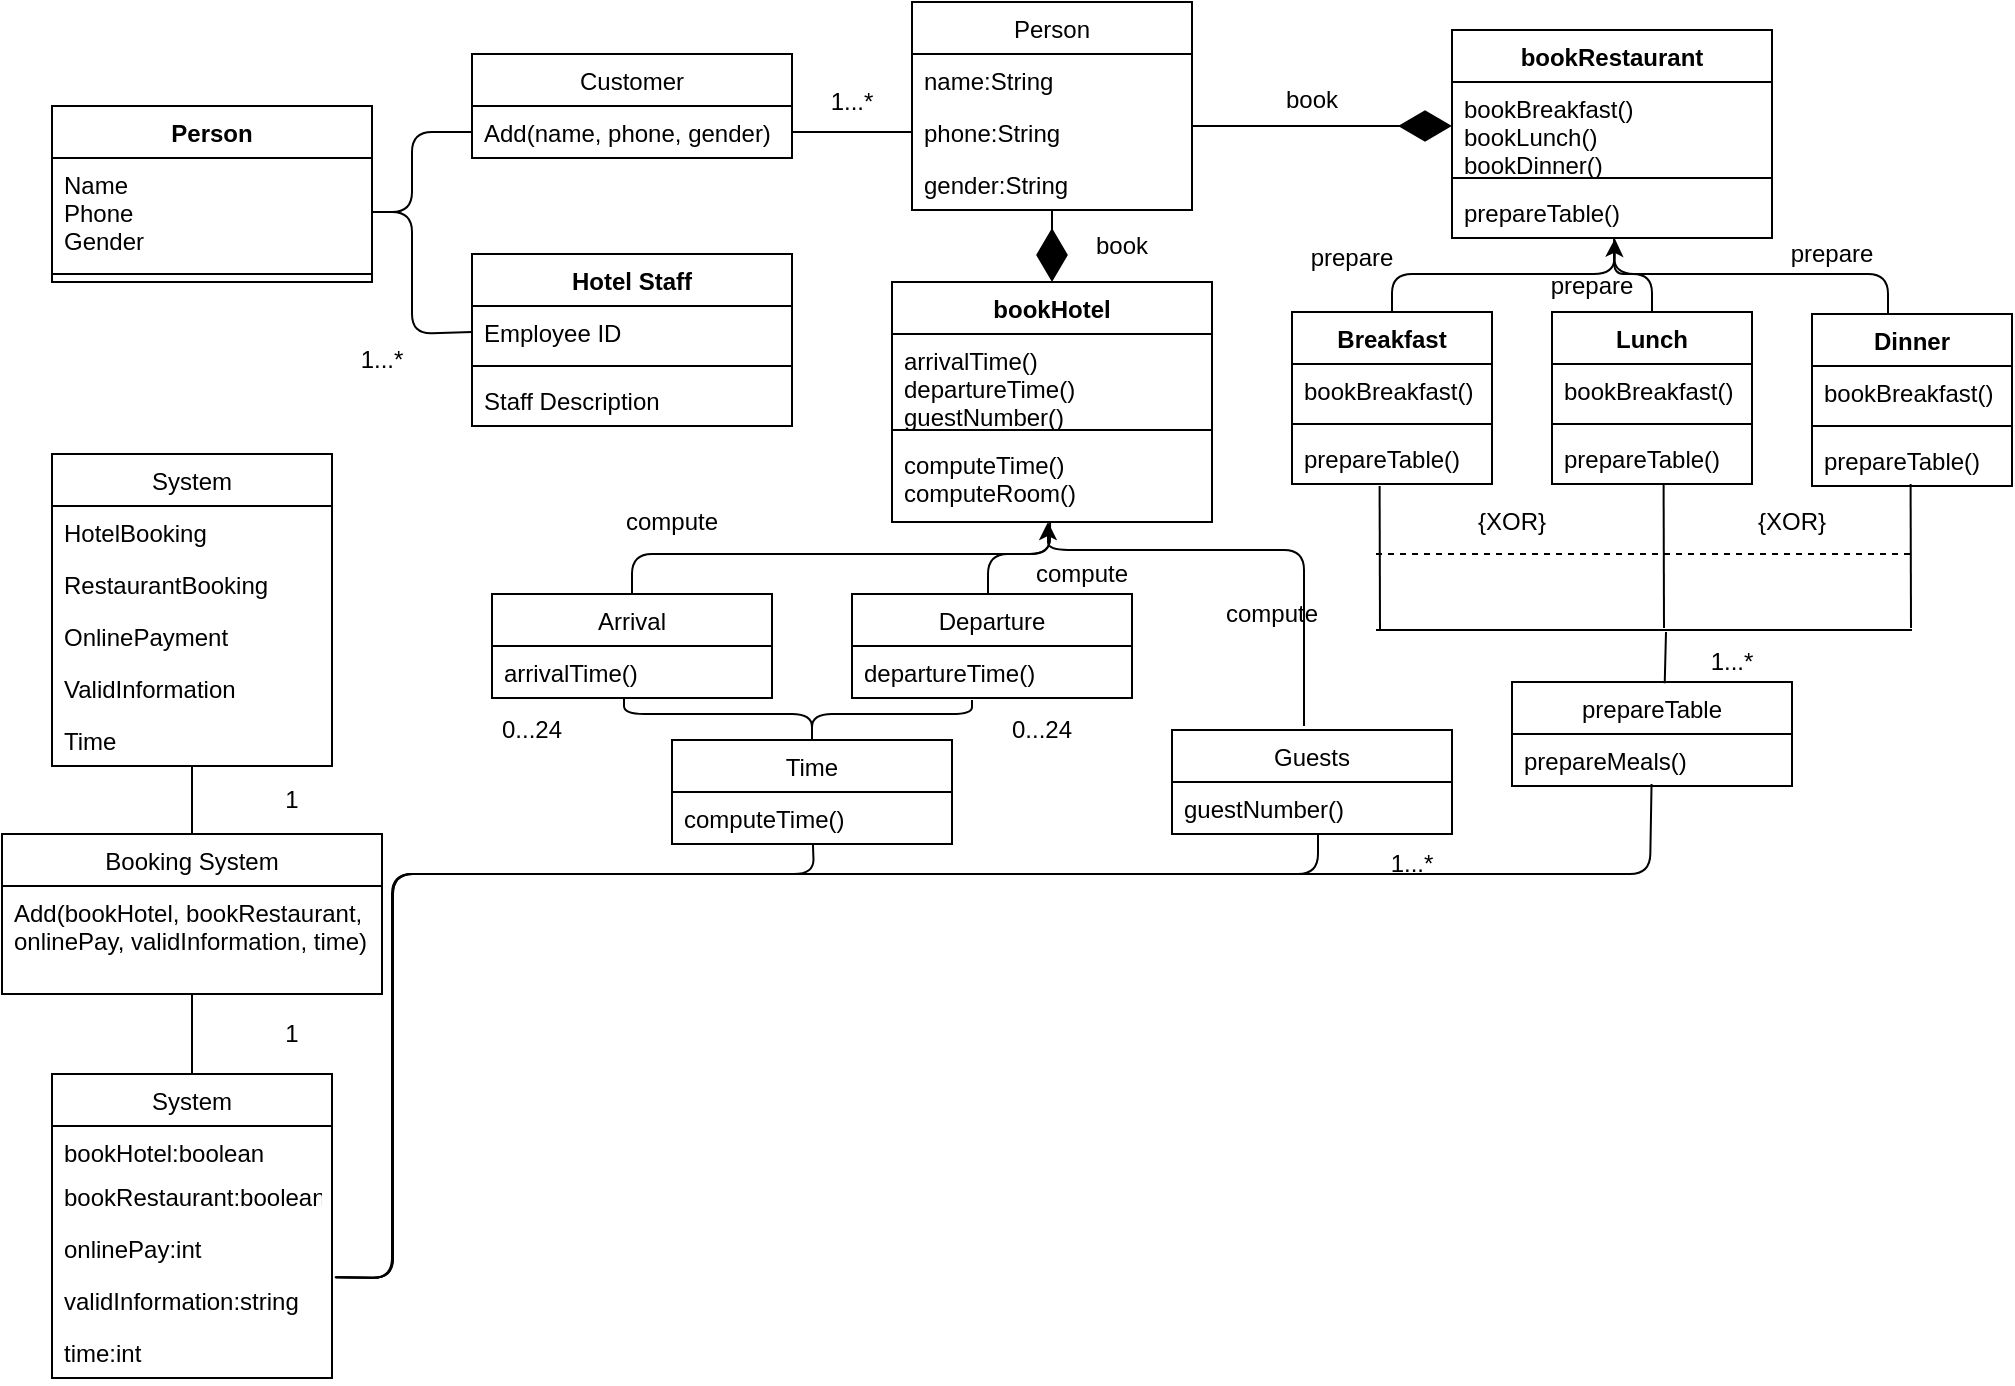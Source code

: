 <mxfile version="12.2.4" pages="1"><diagram id="x2YsTKBh3Nv__4gJezdH" name="Page-1"><mxGraphModel dx="1873" dy="549" grid="1" gridSize="10" guides="1" tooltips="1" connect="1" arrows="1" fold="1" page="1" pageScale="1" pageWidth="827" pageHeight="1169" math="0" shadow="0"><root><mxCell id="0"/><mxCell id="1" parent="0"/><mxCell id="2" value="Person" style="swimlane;fontStyle=1;align=center;verticalAlign=top;childLayout=stackLayout;horizontal=1;startSize=26;horizontalStack=0;resizeParent=1;resizeParentMax=0;resizeLast=0;collapsible=1;marginBottom=0;" parent="1" vertex="1"><mxGeometry x="20" y="76" width="160" height="88" as="geometry"/></mxCell><mxCell id="3" value="Name&#10;Phone&#10;Gender" style="text;strokeColor=none;fillColor=none;align=left;verticalAlign=top;spacingLeft=4;spacingRight=4;overflow=hidden;rotatable=0;points=[[0,0.5],[1,0.5]];portConstraint=eastwest;" parent="2" vertex="1"><mxGeometry y="26" width="160" height="54" as="geometry"/></mxCell><mxCell id="4" value="" style="line;strokeWidth=1;fillColor=none;align=left;verticalAlign=middle;spacingTop=-1;spacingLeft=3;spacingRight=3;rotatable=0;labelPosition=right;points=[];portConstraint=eastwest;" parent="2" vertex="1"><mxGeometry y="80" width="160" height="8" as="geometry"/></mxCell><mxCell id="6" value="Customer" style="swimlane;fontStyle=0;childLayout=stackLayout;horizontal=1;startSize=26;fillColor=none;horizontalStack=0;resizeParent=1;resizeParentMax=0;resizeLast=0;collapsible=1;marginBottom=0;" parent="1" vertex="1"><mxGeometry x="230" y="50" width="160" height="52" as="geometry"/></mxCell><mxCell id="7" value="Add(name, phone, gender)" style="text;strokeColor=none;fillColor=none;align=left;verticalAlign=top;spacingLeft=4;spacingRight=4;overflow=hidden;rotatable=0;points=[[0,0.5],[1,0.5]];portConstraint=eastwest;" parent="6" vertex="1"><mxGeometry y="26" width="160" height="26" as="geometry"/></mxCell><mxCell id="10" value="Hotel Staff" style="swimlane;fontStyle=1;align=center;verticalAlign=top;childLayout=stackLayout;horizontal=1;startSize=26;horizontalStack=0;resizeParent=1;resizeParentMax=0;resizeLast=0;collapsible=1;marginBottom=0;" parent="1" vertex="1"><mxGeometry x="230" y="150" width="160" height="86" as="geometry"/></mxCell><mxCell id="11" value="Employee ID" style="text;strokeColor=none;fillColor=none;align=left;verticalAlign=top;spacingLeft=4;spacingRight=4;overflow=hidden;rotatable=0;points=[[0,0.5],[1,0.5]];portConstraint=eastwest;" parent="10" vertex="1"><mxGeometry y="26" width="160" height="26" as="geometry"/></mxCell><mxCell id="12" value="" style="line;strokeWidth=1;fillColor=none;align=left;verticalAlign=middle;spacingTop=-1;spacingLeft=3;spacingRight=3;rotatable=0;labelPosition=right;points=[];portConstraint=eastwest;" parent="10" vertex="1"><mxGeometry y="52" width="160" height="8" as="geometry"/></mxCell><mxCell id="13" value="Staff Description" style="text;strokeColor=none;fillColor=none;align=left;verticalAlign=top;spacingLeft=4;spacingRight=4;overflow=hidden;rotatable=0;points=[[0,0.5],[1,0.5]];portConstraint=eastwest;" parent="10" vertex="1"><mxGeometry y="60" width="160" height="26" as="geometry"/></mxCell><mxCell id="14" value="" style="endArrow=none;html=1;entryX=0;entryY=0.5;entryDx=0;entryDy=0;exitX=1;exitY=0.5;exitDx=0;exitDy=0;" parent="1" source="3" target="7" edge="1"><mxGeometry width="50" height="50" relative="1" as="geometry"><mxPoint x="140" y="60" as="sourcePoint"/><mxPoint x="190" y="10" as="targetPoint"/><Array as="points"><mxPoint x="200" y="129"/><mxPoint x="200" y="89"/></Array></mxGeometry></mxCell><mxCell id="15" value="" style="endArrow=none;html=1;entryX=1;entryY=0.5;entryDx=0;entryDy=0;exitX=0;exitY=0.5;exitDx=0;exitDy=0;" parent="1" source="11" target="3" edge="1"><mxGeometry width="50" height="50" relative="1" as="geometry"><mxPoint x="160" y="280" as="sourcePoint"/><mxPoint x="210" y="230" as="targetPoint"/><Array as="points"><mxPoint x="200" y="190"/><mxPoint x="200" y="129"/></Array></mxGeometry></mxCell><mxCell id="16" value="Person" style="swimlane;fontStyle=0;childLayout=stackLayout;horizontal=1;startSize=26;fillColor=none;horizontalStack=0;resizeParent=1;resizeParentMax=0;resizeLast=0;collapsible=1;marginBottom=0;" parent="1" vertex="1"><mxGeometry x="450" y="24" width="140" height="104" as="geometry"/></mxCell><mxCell id="17" value="name:String" style="text;strokeColor=none;fillColor=none;align=left;verticalAlign=top;spacingLeft=4;spacingRight=4;overflow=hidden;rotatable=0;points=[[0,0.5],[1,0.5]];portConstraint=eastwest;" parent="16" vertex="1"><mxGeometry y="26" width="140" height="26" as="geometry"/></mxCell><mxCell id="18" value="phone:String" style="text;strokeColor=none;fillColor=none;align=left;verticalAlign=top;spacingLeft=4;spacingRight=4;overflow=hidden;rotatable=0;points=[[0,0.5],[1,0.5]];portConstraint=eastwest;" parent="16" vertex="1"><mxGeometry y="52" width="140" height="26" as="geometry"/></mxCell><mxCell id="19" value="gender:String" style="text;strokeColor=none;fillColor=none;align=left;verticalAlign=top;spacingLeft=4;spacingRight=4;overflow=hidden;rotatable=0;points=[[0,0.5],[1,0.5]];portConstraint=eastwest;" parent="16" vertex="1"><mxGeometry y="78" width="140" height="26" as="geometry"/></mxCell><mxCell id="20" value="" style="endArrow=none;html=1;entryX=0;entryY=0.5;entryDx=0;entryDy=0;exitX=1;exitY=0.5;exitDx=0;exitDy=0;" parent="1" source="7" target="18" edge="1"><mxGeometry width="50" height="50" relative="1" as="geometry"><mxPoint x="390" y="206" as="sourcePoint"/><mxPoint x="400" y="260" as="targetPoint"/></mxGeometry></mxCell><mxCell id="21" value="System" style="swimlane;fontStyle=0;childLayout=stackLayout;horizontal=1;startSize=26;fillColor=none;horizontalStack=0;resizeParent=1;resizeParentMax=0;resizeLast=0;collapsible=1;marginBottom=0;" parent="1" vertex="1"><mxGeometry x="20" y="250" width="140" height="156" as="geometry"/></mxCell><mxCell id="24" value="HotelBooking" style="text;strokeColor=none;fillColor=none;align=left;verticalAlign=top;spacingLeft=4;spacingRight=4;overflow=hidden;rotatable=0;points=[[0,0.5],[1,0.5]];portConstraint=eastwest;" parent="21" vertex="1"><mxGeometry y="26" width="140" height="26" as="geometry"/></mxCell><mxCell id="26" value="RestaurantBooking" style="text;strokeColor=none;fillColor=none;align=left;verticalAlign=top;spacingLeft=4;spacingRight=4;overflow=hidden;rotatable=0;points=[[0,0.5],[1,0.5]];portConstraint=eastwest;" parent="21" vertex="1"><mxGeometry y="52" width="140" height="26" as="geometry"/></mxCell><mxCell id="28" value="OnlinePayment" style="text;strokeColor=none;fillColor=none;align=left;verticalAlign=top;spacingLeft=4;spacingRight=4;overflow=hidden;rotatable=0;points=[[0,0.5],[1,0.5]];portConstraint=eastwest;" parent="21" vertex="1"><mxGeometry y="78" width="140" height="26" as="geometry"/></mxCell><mxCell id="27" value="ValidInformation" style="text;strokeColor=none;fillColor=none;align=left;verticalAlign=top;spacingLeft=4;spacingRight=4;overflow=hidden;rotatable=0;points=[[0,0.5],[1,0.5]];portConstraint=eastwest;" parent="21" vertex="1"><mxGeometry y="104" width="140" height="26" as="geometry"/></mxCell><mxCell id="25" value="Time" style="text;strokeColor=none;fillColor=none;align=left;verticalAlign=top;spacingLeft=4;spacingRight=4;overflow=hidden;rotatable=0;points=[[0,0.5],[1,0.5]];portConstraint=eastwest;" parent="21" vertex="1"><mxGeometry y="130" width="140" height="26" as="geometry"/></mxCell><mxCell id="29" value="Booking System" style="swimlane;fontStyle=0;childLayout=stackLayout;horizontal=1;startSize=26;fillColor=none;horizontalStack=0;resizeParent=1;resizeParentMax=0;resizeLast=0;collapsible=1;marginBottom=0;" parent="1" vertex="1"><mxGeometry x="-5" y="440" width="190" height="80" as="geometry"/></mxCell><mxCell id="32" value="Add(bookHotel, bookRestaurant,&#10;onlinePay, validInformation, time)" style="text;strokeColor=none;fillColor=none;align=left;verticalAlign=top;spacingLeft=4;spacingRight=4;overflow=hidden;rotatable=0;points=[[0,0.5],[1,0.5]];portConstraint=eastwest;" parent="29" vertex="1"><mxGeometry y="26" width="190" height="54" as="geometry"/></mxCell><mxCell id="33" value="" style="endArrow=none;html=1;entryX=0.5;entryY=0;entryDx=0;entryDy=0;" parent="1" source="25" target="29" edge="1"><mxGeometry width="50" height="50" relative="1" as="geometry"><mxPoint x="159" y="333" as="sourcePoint"/><mxPoint x="250" y="400" as="targetPoint"/></mxGeometry></mxCell><mxCell id="34" value="System" style="swimlane;fontStyle=0;childLayout=stackLayout;horizontal=1;startSize=26;fillColor=none;horizontalStack=0;resizeParent=1;resizeParentMax=0;resizeLast=0;collapsible=1;marginBottom=0;" parent="1" vertex="1"><mxGeometry x="20" y="560" width="140" height="152" as="geometry"/></mxCell><mxCell id="35" value="bookHotel:boolean" style="text;strokeColor=none;fillColor=none;align=left;verticalAlign=top;spacingLeft=4;spacingRight=4;overflow=hidden;rotatable=0;points=[[0,0.5],[1,0.5]];portConstraint=eastwest;" parent="34" vertex="1"><mxGeometry y="26" width="140" height="22" as="geometry"/></mxCell><mxCell id="36" value="bookRestaurant:boolean" style="text;strokeColor=none;fillColor=none;align=left;verticalAlign=top;spacingLeft=4;spacingRight=4;overflow=hidden;rotatable=0;points=[[0,0.5],[1,0.5]];portConstraint=eastwest;" parent="34" vertex="1"><mxGeometry y="48" width="140" height="26" as="geometry"/></mxCell><mxCell id="37" value="onlinePay:int" style="text;strokeColor=none;fillColor=none;align=left;verticalAlign=top;spacingLeft=4;spacingRight=4;overflow=hidden;rotatable=0;points=[[0,0.5],[1,0.5]];portConstraint=eastwest;" parent="34" vertex="1"><mxGeometry y="74" width="140" height="26" as="geometry"/></mxCell><mxCell id="38" value="validInformation:string" style="text;strokeColor=none;fillColor=none;align=left;verticalAlign=top;spacingLeft=4;spacingRight=4;overflow=hidden;rotatable=0;points=[[0,0.5],[1,0.5]];portConstraint=eastwest;" parent="34" vertex="1"><mxGeometry y="100" width="140" height="26" as="geometry"/></mxCell><mxCell id="39" value="time:int" style="text;strokeColor=none;fillColor=none;align=left;verticalAlign=top;spacingLeft=4;spacingRight=4;overflow=hidden;rotatable=0;points=[[0,0.5],[1,0.5]];portConstraint=eastwest;" parent="34" vertex="1"><mxGeometry y="126" width="140" height="26" as="geometry"/></mxCell><mxCell id="40" value="" style="endArrow=none;html=1;entryX=0.5;entryY=0;entryDx=0;entryDy=0;" parent="1" target="34" edge="1"><mxGeometry width="50" height="50" relative="1" as="geometry"><mxPoint x="90" y="520" as="sourcePoint"/><mxPoint x="420" y="390" as="targetPoint"/></mxGeometry></mxCell><mxCell id="41" value="bookHotel" style="swimlane;fontStyle=1;align=center;verticalAlign=top;childLayout=stackLayout;horizontal=1;startSize=26;horizontalStack=0;resizeParent=1;resizeParentMax=0;resizeLast=0;collapsible=1;marginBottom=0;" parent="1" vertex="1"><mxGeometry x="440" y="164" width="160" height="120" as="geometry"/></mxCell><mxCell id="42" value="arrivalTime()&#10;departureTime()&#10;guestNumber()" style="text;strokeColor=none;fillColor=none;align=left;verticalAlign=top;spacingLeft=4;spacingRight=4;overflow=hidden;rotatable=0;points=[[0,0.5],[1,0.5]];portConstraint=eastwest;" parent="41" vertex="1"><mxGeometry y="26" width="160" height="44" as="geometry"/></mxCell><mxCell id="43" value="" style="line;strokeWidth=1;fillColor=none;align=left;verticalAlign=middle;spacingTop=-1;spacingLeft=3;spacingRight=3;rotatable=0;labelPosition=right;points=[];portConstraint=eastwest;" parent="41" vertex="1"><mxGeometry y="70" width="160" height="8" as="geometry"/></mxCell><mxCell id="44" value="computeTime()&#10;computeRoom()" style="text;strokeColor=none;fillColor=none;align=left;verticalAlign=top;spacingLeft=4;spacingRight=4;overflow=hidden;rotatable=0;points=[[0,0.5],[1,0.5]];portConstraint=eastwest;" parent="41" vertex="1"><mxGeometry y="78" width="160" height="42" as="geometry"/></mxCell><mxCell id="54" value="Arrival" style="swimlane;fontStyle=0;childLayout=stackLayout;horizontal=1;startSize=26;fillColor=none;horizontalStack=0;resizeParent=1;resizeParentMax=0;resizeLast=0;collapsible=1;marginBottom=0;" parent="1" vertex="1"><mxGeometry x="240" y="320" width="140" height="52" as="geometry"/></mxCell><mxCell id="55" value="arrivalTime()" style="text;strokeColor=none;fillColor=none;align=left;verticalAlign=top;spacingLeft=4;spacingRight=4;overflow=hidden;rotatable=0;points=[[0,0.5],[1,0.5]];portConstraint=eastwest;" parent="54" vertex="1"><mxGeometry y="26" width="140" height="26" as="geometry"/></mxCell><mxCell id="58" value="Departure" style="swimlane;fontStyle=0;childLayout=stackLayout;horizontal=1;startSize=26;fillColor=none;horizontalStack=0;resizeParent=1;resizeParentMax=0;resizeLast=0;collapsible=1;marginBottom=0;" parent="1" vertex="1"><mxGeometry x="420" y="320" width="140" height="52" as="geometry"/></mxCell><mxCell id="59" value="departureTime()" style="text;strokeColor=none;fillColor=none;align=left;verticalAlign=top;spacingLeft=4;spacingRight=4;overflow=hidden;rotatable=0;points=[[0,0.5],[1,0.5]];portConstraint=eastwest;" parent="58" vertex="1"><mxGeometry y="26" width="140" height="26" as="geometry"/></mxCell><mxCell id="60" value="" style="endArrow=none;html=1;exitX=0.5;exitY=0;exitDx=0;exitDy=0;entryX=0.494;entryY=1;entryDx=0;entryDy=0;entryPerimeter=0;" parent="1" source="54" target="44" edge="1"><mxGeometry width="50" height="50" relative="1" as="geometry"><mxPoint x="300" y="320" as="sourcePoint"/><mxPoint x="350" y="270" as="targetPoint"/><Array as="points"><mxPoint x="310" y="300"/><mxPoint x="519" y="300"/></Array></mxGeometry></mxCell><mxCell id="61" value="" style="endArrow=none;html=1;exitX=0.5;exitY=0;exitDx=0;exitDy=0;entryX=0.504;entryY=1.038;entryDx=0;entryDy=0;entryPerimeter=0;" parent="1" edge="1"><mxGeometry width="50" height="50" relative="1" as="geometry"><mxPoint x="488" y="320" as="sourcePoint"/><mxPoint x="518.64" y="285.596" as="targetPoint"/><Array as="points"><mxPoint x="488" y="300"/><mxPoint x="519" y="300"/></Array></mxGeometry></mxCell><mxCell id="62" value="Time" style="swimlane;fontStyle=0;childLayout=stackLayout;horizontal=1;startSize=26;fillColor=none;horizontalStack=0;resizeParent=1;resizeParentMax=0;resizeLast=0;collapsible=1;marginBottom=0;" parent="1" vertex="1"><mxGeometry x="330" y="393" width="140" height="52" as="geometry"/></mxCell><mxCell id="64" value="computeTime()" style="text;strokeColor=none;fillColor=none;align=left;verticalAlign=top;spacingLeft=4;spacingRight=4;overflow=hidden;rotatable=0;points=[[0,0.5],[1,0.5]];portConstraint=eastwest;" parent="62" vertex="1"><mxGeometry y="26" width="140" height="26" as="geometry"/></mxCell><mxCell id="66" value="" style="endArrow=none;html=1;exitX=0.5;exitY=0;exitDx=0;exitDy=0;" parent="1" source="62" edge="1"><mxGeometry width="50" height="50" relative="1" as="geometry"><mxPoint x="290" y="420" as="sourcePoint"/><mxPoint x="306" y="372" as="targetPoint"/><Array as="points"><mxPoint x="400" y="380"/><mxPoint x="306" y="380"/></Array></mxGeometry></mxCell><mxCell id="67" value="" style="endArrow=none;html=1;exitX=0.5;exitY=0;exitDx=0;exitDy=0;" parent="1" source="62" edge="1"><mxGeometry width="50" height="50" relative="1" as="geometry"><mxPoint x="510" y="420" as="sourcePoint"/><mxPoint x="480" y="373" as="targetPoint"/><Array as="points"><mxPoint x="400" y="380"/><mxPoint x="480" y="380"/></Array></mxGeometry></mxCell><mxCell id="68" value="Guests" style="swimlane;fontStyle=0;childLayout=stackLayout;horizontal=1;startSize=26;fillColor=none;horizontalStack=0;resizeParent=1;resizeParentMax=0;resizeLast=0;collapsible=1;marginBottom=0;" parent="1" vertex="1"><mxGeometry x="580" y="388" width="140" height="52" as="geometry"/></mxCell><mxCell id="71" value="guestNumber()" style="text;strokeColor=none;fillColor=none;align=left;verticalAlign=top;spacingLeft=4;spacingRight=4;overflow=hidden;rotatable=0;points=[[0,0.5],[1,0.5]];portConstraint=eastwest;" parent="68" vertex="1"><mxGeometry y="26" width="140" height="26" as="geometry"/></mxCell><mxCell id="73" value="" style="endArrow=none;html=1;exitX=1.01;exitY=0.062;exitDx=0;exitDy=0;exitPerimeter=0;" parent="1" source="38" target="64" edge="1"><mxGeometry width="50" height="50" relative="1" as="geometry"><mxPoint x="190" y="640" as="sourcePoint"/><mxPoint x="240" y="590" as="targetPoint"/><Array as="points"><mxPoint x="190" y="662"/><mxPoint x="190" y="460"/><mxPoint x="401" y="460"/></Array></mxGeometry></mxCell><mxCell id="74" value="" style="endArrow=none;html=1;exitX=1.01;exitY=0.062;exitDx=0;exitDy=0;exitPerimeter=0;" parent="1" edge="1"><mxGeometry width="50" height="50" relative="1" as="geometry"><mxPoint x="161.9" y="661.612" as="sourcePoint"/><mxPoint x="653" y="440" as="targetPoint"/><Array as="points"><mxPoint x="190.5" y="662"/><mxPoint x="190.5" y="460"/><mxPoint x="653" y="460"/></Array></mxGeometry></mxCell><mxCell id="76" value="bookRestaurant" style="swimlane;fontStyle=1;align=center;verticalAlign=top;childLayout=stackLayout;horizontal=1;startSize=26;horizontalStack=0;resizeParent=1;resizeParentMax=0;resizeLast=0;collapsible=1;marginBottom=0;" parent="1" vertex="1"><mxGeometry x="720" y="38" width="160" height="104" as="geometry"/></mxCell><mxCell id="77" value="bookBreakfast()&#10;bookLunch()&#10;bookDinner()" style="text;strokeColor=none;fillColor=none;align=left;verticalAlign=top;spacingLeft=4;spacingRight=4;overflow=hidden;rotatable=0;points=[[0,0.5],[1,0.5]];portConstraint=eastwest;" parent="76" vertex="1"><mxGeometry y="26" width="160" height="44" as="geometry"/></mxCell><mxCell id="78" value="" style="line;strokeWidth=1;fillColor=none;align=left;verticalAlign=middle;spacingTop=-1;spacingLeft=3;spacingRight=3;rotatable=0;labelPosition=right;points=[];portConstraint=eastwest;" parent="76" vertex="1"><mxGeometry y="70" width="160" height="8" as="geometry"/></mxCell><mxCell id="79" value="prepareTable()" style="text;strokeColor=none;fillColor=none;align=left;verticalAlign=top;spacingLeft=4;spacingRight=4;overflow=hidden;rotatable=0;points=[[0,0.5],[1,0.5]];portConstraint=eastwest;" parent="76" vertex="1"><mxGeometry y="78" width="160" height="26" as="geometry"/></mxCell><mxCell id="84" value="Breakfast" style="swimlane;fontStyle=1;align=center;verticalAlign=top;childLayout=stackLayout;horizontal=1;startSize=26;horizontalStack=0;resizeParent=1;resizeParentMax=0;resizeLast=0;collapsible=1;marginBottom=0;" parent="1" vertex="1"><mxGeometry x="640" y="179" width="100" height="86" as="geometry"/></mxCell><mxCell id="85" value="bookBreakfast()" style="text;strokeColor=none;fillColor=none;align=left;verticalAlign=top;spacingLeft=4;spacingRight=4;overflow=hidden;rotatable=0;points=[[0,0.5],[1,0.5]];portConstraint=eastwest;" parent="84" vertex="1"><mxGeometry y="26" width="100" height="26" as="geometry"/></mxCell><mxCell id="86" value="" style="line;strokeWidth=1;fillColor=none;align=left;verticalAlign=middle;spacingTop=-1;spacingLeft=3;spacingRight=3;rotatable=0;labelPosition=right;points=[];portConstraint=eastwest;" parent="84" vertex="1"><mxGeometry y="52" width="100" height="8" as="geometry"/></mxCell><mxCell id="87" value="prepareTable()" style="text;strokeColor=none;fillColor=none;align=left;verticalAlign=top;spacingLeft=4;spacingRight=4;overflow=hidden;rotatable=0;points=[[0,0.5],[1,0.5]];portConstraint=eastwest;" parent="84" vertex="1"><mxGeometry y="60" width="100" height="26" as="geometry"/></mxCell><mxCell id="105" value="" style="endArrow=none;dashed=1;html=1;" parent="84" edge="1"><mxGeometry width="50" height="50" relative="1" as="geometry"><mxPoint x="42" y="121" as="sourcePoint"/><mxPoint x="312" y="121" as="targetPoint"/></mxGeometry></mxCell><mxCell id="88" value="Lunch" style="swimlane;fontStyle=1;align=center;verticalAlign=top;childLayout=stackLayout;horizontal=1;startSize=26;horizontalStack=0;resizeParent=1;resizeParentMax=0;resizeLast=0;collapsible=1;marginBottom=0;" parent="1" vertex="1"><mxGeometry x="770" y="179" width="100" height="86" as="geometry"/></mxCell><mxCell id="89" value="bookBreakfast()" style="text;strokeColor=none;fillColor=none;align=left;verticalAlign=top;spacingLeft=4;spacingRight=4;overflow=hidden;rotatable=0;points=[[0,0.5],[1,0.5]];portConstraint=eastwest;" parent="88" vertex="1"><mxGeometry y="26" width="100" height="26" as="geometry"/></mxCell><mxCell id="90" value="" style="line;strokeWidth=1;fillColor=none;align=left;verticalAlign=middle;spacingTop=-1;spacingLeft=3;spacingRight=3;rotatable=0;labelPosition=right;points=[];portConstraint=eastwest;" parent="88" vertex="1"><mxGeometry y="52" width="100" height="8" as="geometry"/></mxCell><mxCell id="91" value="prepareTable()" style="text;strokeColor=none;fillColor=none;align=left;verticalAlign=top;spacingLeft=4;spacingRight=4;overflow=hidden;rotatable=0;points=[[0,0.5],[1,0.5]];portConstraint=eastwest;" parent="88" vertex="1"><mxGeometry y="60" width="100" height="26" as="geometry"/></mxCell><mxCell id="92" value="Dinner" style="swimlane;fontStyle=1;align=center;verticalAlign=top;childLayout=stackLayout;horizontal=1;startSize=26;horizontalStack=0;resizeParent=1;resizeParentMax=0;resizeLast=0;collapsible=1;marginBottom=0;" parent="1" vertex="1"><mxGeometry x="900" y="180" width="100" height="86" as="geometry"/></mxCell><mxCell id="93" value="bookBreakfast()" style="text;strokeColor=none;fillColor=none;align=left;verticalAlign=top;spacingLeft=4;spacingRight=4;overflow=hidden;rotatable=0;points=[[0,0.5],[1,0.5]];portConstraint=eastwest;" parent="92" vertex="1"><mxGeometry y="26" width="100" height="26" as="geometry"/></mxCell><mxCell id="94" value="" style="line;strokeWidth=1;fillColor=none;align=left;verticalAlign=middle;spacingTop=-1;spacingLeft=3;spacingRight=3;rotatable=0;labelPosition=right;points=[];portConstraint=eastwest;" parent="92" vertex="1"><mxGeometry y="52" width="100" height="8" as="geometry"/></mxCell><mxCell id="95" value="prepareTable()" style="text;strokeColor=none;fillColor=none;align=left;verticalAlign=top;spacingLeft=4;spacingRight=4;overflow=hidden;rotatable=0;points=[[0,0.5],[1,0.5]];portConstraint=eastwest;" parent="92" vertex="1"><mxGeometry y="60" width="100" height="26" as="geometry"/></mxCell><mxCell id="96" value="" style="endArrow=classic;html=1;" parent="1" edge="1"><mxGeometry width="50" height="50" relative="1" as="geometry"><mxPoint x="646" y="386" as="sourcePoint"/><mxPoint x="518" y="284" as="targetPoint"/><Array as="points"><mxPoint x="646" y="298"/><mxPoint x="518" y="298"/></Array></mxGeometry></mxCell><mxCell id="98" value="" style="endArrow=classic;html=1;exitX=0.5;exitY=0;exitDx=0;exitDy=0;entryX=0.509;entryY=1.015;entryDx=0;entryDy=0;entryPerimeter=0;" parent="1" source="88" target="79" edge="1"><mxGeometry width="50" height="50" relative="1" as="geometry"><mxPoint x="820" y="180" as="sourcePoint"/><mxPoint x="870" y="130" as="targetPoint"/><Array as="points"><mxPoint x="820" y="160"/><mxPoint x="801" y="160"/></Array></mxGeometry></mxCell><mxCell id="99" value="" style="endArrow=none;html=1;exitX=0.5;exitY=0;exitDx=0;exitDy=0;entryX=0.509;entryY=1.108;entryDx=0;entryDy=0;entryPerimeter=0;" parent="1" source="84" target="79" edge="1"><mxGeometry width="50" height="50" relative="1" as="geometry"><mxPoint x="700" y="180" as="sourcePoint"/><mxPoint x="750" y="130" as="targetPoint"/><Array as="points"><mxPoint x="690" y="160"/><mxPoint x="801" y="160"/></Array></mxGeometry></mxCell><mxCell id="100" value="" style="endArrow=none;html=1;entryX=0.519;entryY=1.015;entryDx=0;entryDy=0;entryPerimeter=0;" parent="1" edge="1"><mxGeometry width="50" height="50" relative="1" as="geometry"><mxPoint x="938" y="180" as="sourcePoint"/><mxPoint x="801.04" y="142.39" as="targetPoint"/><Array as="points"><mxPoint x="938" y="160"/><mxPoint x="801" y="160"/></Array></mxGeometry></mxCell><mxCell id="101" value="" style="endArrow=none;html=1;entryX=0.438;entryY=1.115;entryDx=0;entryDy=0;entryPerimeter=0;" parent="1" edge="1"><mxGeometry width="50" height="50" relative="1" as="geometry"><mxPoint x="684" y="338" as="sourcePoint"/><mxPoint x="683.8" y="265.99" as="targetPoint"/></mxGeometry></mxCell><mxCell id="102" value="" style="endArrow=none;html=1;entryX=0.438;entryY=1.115;entryDx=0;entryDy=0;entryPerimeter=0;" parent="1" edge="1"><mxGeometry width="50" height="50" relative="1" as="geometry"><mxPoint x="826" y="337" as="sourcePoint"/><mxPoint x="825.8" y="264.99" as="targetPoint"/></mxGeometry></mxCell><mxCell id="103" value="" style="endArrow=none;html=1;entryX=0.438;entryY=1.115;entryDx=0;entryDy=0;entryPerimeter=0;" parent="1" edge="1"><mxGeometry width="50" height="50" relative="1" as="geometry"><mxPoint x="949.5" y="337" as="sourcePoint"/><mxPoint x="949.3" y="264.99" as="targetPoint"/></mxGeometry></mxCell><mxCell id="104" value="" style="endArrow=none;html=1;" parent="1" edge="1"><mxGeometry width="50" height="50" relative="1" as="geometry"><mxPoint x="682" y="338" as="sourcePoint"/><mxPoint x="950" y="338" as="targetPoint"/></mxGeometry></mxCell><mxCell id="106" value="{XOR}" style="text;html=1;strokeColor=none;fillColor=none;align=center;verticalAlign=middle;whiteSpace=wrap;rounded=0;" parent="1" vertex="1"><mxGeometry x="730" y="274" width="40" height="20" as="geometry"/></mxCell><mxCell id="107" value="{XOR}" style="text;html=1;strokeColor=none;fillColor=none;align=center;verticalAlign=middle;whiteSpace=wrap;rounded=0;" parent="1" vertex="1"><mxGeometry x="870" y="274" width="40" height="20" as="geometry"/></mxCell><mxCell id="108" value="" style="endArrow=diamondThin;endFill=1;endSize=24;html=1;entryX=0;entryY=0.5;entryDx=0;entryDy=0;" parent="1" target="77" edge="1"><mxGeometry width="160" relative="1" as="geometry"><mxPoint x="590" y="86" as="sourcePoint"/><mxPoint x="750" y="90" as="targetPoint"/></mxGeometry></mxCell><mxCell id="109" value="" style="endArrow=diamondThin;endFill=1;endSize=24;html=1;" parent="1" source="19" target="41" edge="1"><mxGeometry width="160" relative="1" as="geometry"><mxPoint x="585" y="145.5" as="sourcePoint"/><mxPoint x="715" y="145.5" as="targetPoint"/></mxGeometry></mxCell><mxCell id="110" value="prepareTable" style="swimlane;fontStyle=0;childLayout=stackLayout;horizontal=1;startSize=26;fillColor=none;horizontalStack=0;resizeParent=1;resizeParentMax=0;resizeLast=0;collapsible=1;marginBottom=0;" parent="1" vertex="1"><mxGeometry x="750" y="364" width="140" height="52" as="geometry"/></mxCell><mxCell id="113" value="prepareMeals()" style="text;strokeColor=none;fillColor=none;align=left;verticalAlign=top;spacingLeft=4;spacingRight=4;overflow=hidden;rotatable=0;points=[[0,0.5],[1,0.5]];portConstraint=eastwest;" parent="110" vertex="1"><mxGeometry y="26" width="140" height="26" as="geometry"/></mxCell><mxCell id="115" value="" style="endArrow=none;html=1;exitX=0.424;exitY=0.031;exitDx=0;exitDy=0;exitPerimeter=0;" parent="1" edge="1"><mxGeometry width="50" height="50" relative="1" as="geometry"><mxPoint x="826.36" y="364.612" as="sourcePoint"/><mxPoint x="827" y="339" as="targetPoint"/></mxGeometry></mxCell><mxCell id="120" value="" style="endArrow=none;html=1;exitX=1.01;exitY=0.062;exitDx=0;exitDy=0;exitPerimeter=0;" parent="1" edge="1"><mxGeometry width="50" height="50" relative="1" as="geometry"><mxPoint x="161.9" y="661.612" as="sourcePoint"/><mxPoint x="819.776" y="415" as="targetPoint"/><Array as="points"><mxPoint x="190.5" y="662"/><mxPoint x="190.5" y="460"/><mxPoint x="819" y="460"/></Array></mxGeometry></mxCell><mxCell id="121" value="1...*" style="text;html=1;strokeColor=none;fillColor=none;align=center;verticalAlign=middle;whiteSpace=wrap;rounded=0;" parent="1" vertex="1"><mxGeometry x="400" y="64" width="40" height="20" as="geometry"/></mxCell><mxCell id="122" value="1...*" style="text;html=1;strokeColor=none;fillColor=none;align=center;verticalAlign=middle;whiteSpace=wrap;rounded=0;" parent="1" vertex="1"><mxGeometry x="165" y="193" width="40" height="20" as="geometry"/></mxCell><mxCell id="123" value="book" style="text;html=1;strokeColor=none;fillColor=none;align=center;verticalAlign=middle;whiteSpace=wrap;rounded=0;" parent="1" vertex="1"><mxGeometry x="630" y="63" width="40" height="20" as="geometry"/></mxCell><mxCell id="124" value="book" style="text;html=1;strokeColor=none;fillColor=none;align=center;verticalAlign=middle;whiteSpace=wrap;rounded=0;" parent="1" vertex="1"><mxGeometry x="535" y="136" width="40" height="20" as="geometry"/></mxCell><mxCell id="125" value="0...24" style="text;html=1;strokeColor=none;fillColor=none;align=center;verticalAlign=middle;whiteSpace=wrap;rounded=0;" parent="1" vertex="1"><mxGeometry x="240" y="378" width="40" height="20" as="geometry"/></mxCell><mxCell id="126" value="0...24" style="text;html=1;strokeColor=none;fillColor=none;align=center;verticalAlign=middle;whiteSpace=wrap;rounded=0;" parent="1" vertex="1"><mxGeometry x="495" y="378" width="40" height="20" as="geometry"/></mxCell><mxCell id="127" value="1...*" style="text;html=1;strokeColor=none;fillColor=none;align=center;verticalAlign=middle;whiteSpace=wrap;rounded=0;" parent="1" vertex="1"><mxGeometry x="680" y="445" width="40" height="20" as="geometry"/></mxCell><mxCell id="129" value="1...*" style="text;html=1;strokeColor=none;fillColor=none;align=center;verticalAlign=middle;whiteSpace=wrap;rounded=0;" parent="1" vertex="1"><mxGeometry x="840" y="344" width="40" height="20" as="geometry"/></mxCell><mxCell id="130" value="prepare" style="text;html=1;strokeColor=none;fillColor=none;align=center;verticalAlign=middle;whiteSpace=wrap;rounded=0;" parent="1" vertex="1"><mxGeometry x="650" y="142" width="40" height="20" as="geometry"/></mxCell><mxCell id="131" value="prepare" style="text;html=1;strokeColor=none;fillColor=none;align=center;verticalAlign=middle;whiteSpace=wrap;rounded=0;" parent="1" vertex="1"><mxGeometry x="770" y="156" width="40" height="20" as="geometry"/></mxCell><mxCell id="132" value="prepare" style="text;html=1;strokeColor=none;fillColor=none;align=center;verticalAlign=middle;whiteSpace=wrap;rounded=0;" parent="1" vertex="1"><mxGeometry x="890" y="140" width="40" height="20" as="geometry"/></mxCell><mxCell id="133" value="compute" style="text;html=1;strokeColor=none;fillColor=none;align=center;verticalAlign=middle;whiteSpace=wrap;rounded=0;" parent="1" vertex="1"><mxGeometry x="310" y="274" width="40" height="20" as="geometry"/></mxCell><mxCell id="134" value="compute" style="text;html=1;strokeColor=none;fillColor=none;align=center;verticalAlign=middle;whiteSpace=wrap;rounded=0;" parent="1" vertex="1"><mxGeometry x="515" y="300" width="40" height="20" as="geometry"/></mxCell><mxCell id="135" value="compute" style="text;html=1;strokeColor=none;fillColor=none;align=center;verticalAlign=middle;whiteSpace=wrap;rounded=0;" parent="1" vertex="1"><mxGeometry x="610" y="320" width="40" height="20" as="geometry"/></mxCell><mxCell id="136" value="1" style="text;html=1;strokeColor=none;fillColor=none;align=center;verticalAlign=middle;whiteSpace=wrap;rounded=0;" parent="1" vertex="1"><mxGeometry x="120" y="413" width="40" height="20" as="geometry"/></mxCell><mxCell id="137" value="1" style="text;html=1;strokeColor=none;fillColor=none;align=center;verticalAlign=middle;whiteSpace=wrap;rounded=0;" parent="1" vertex="1"><mxGeometry x="120" y="530" width="40" height="20" as="geometry"/></mxCell></root></mxGraphModel></diagram></mxfile>